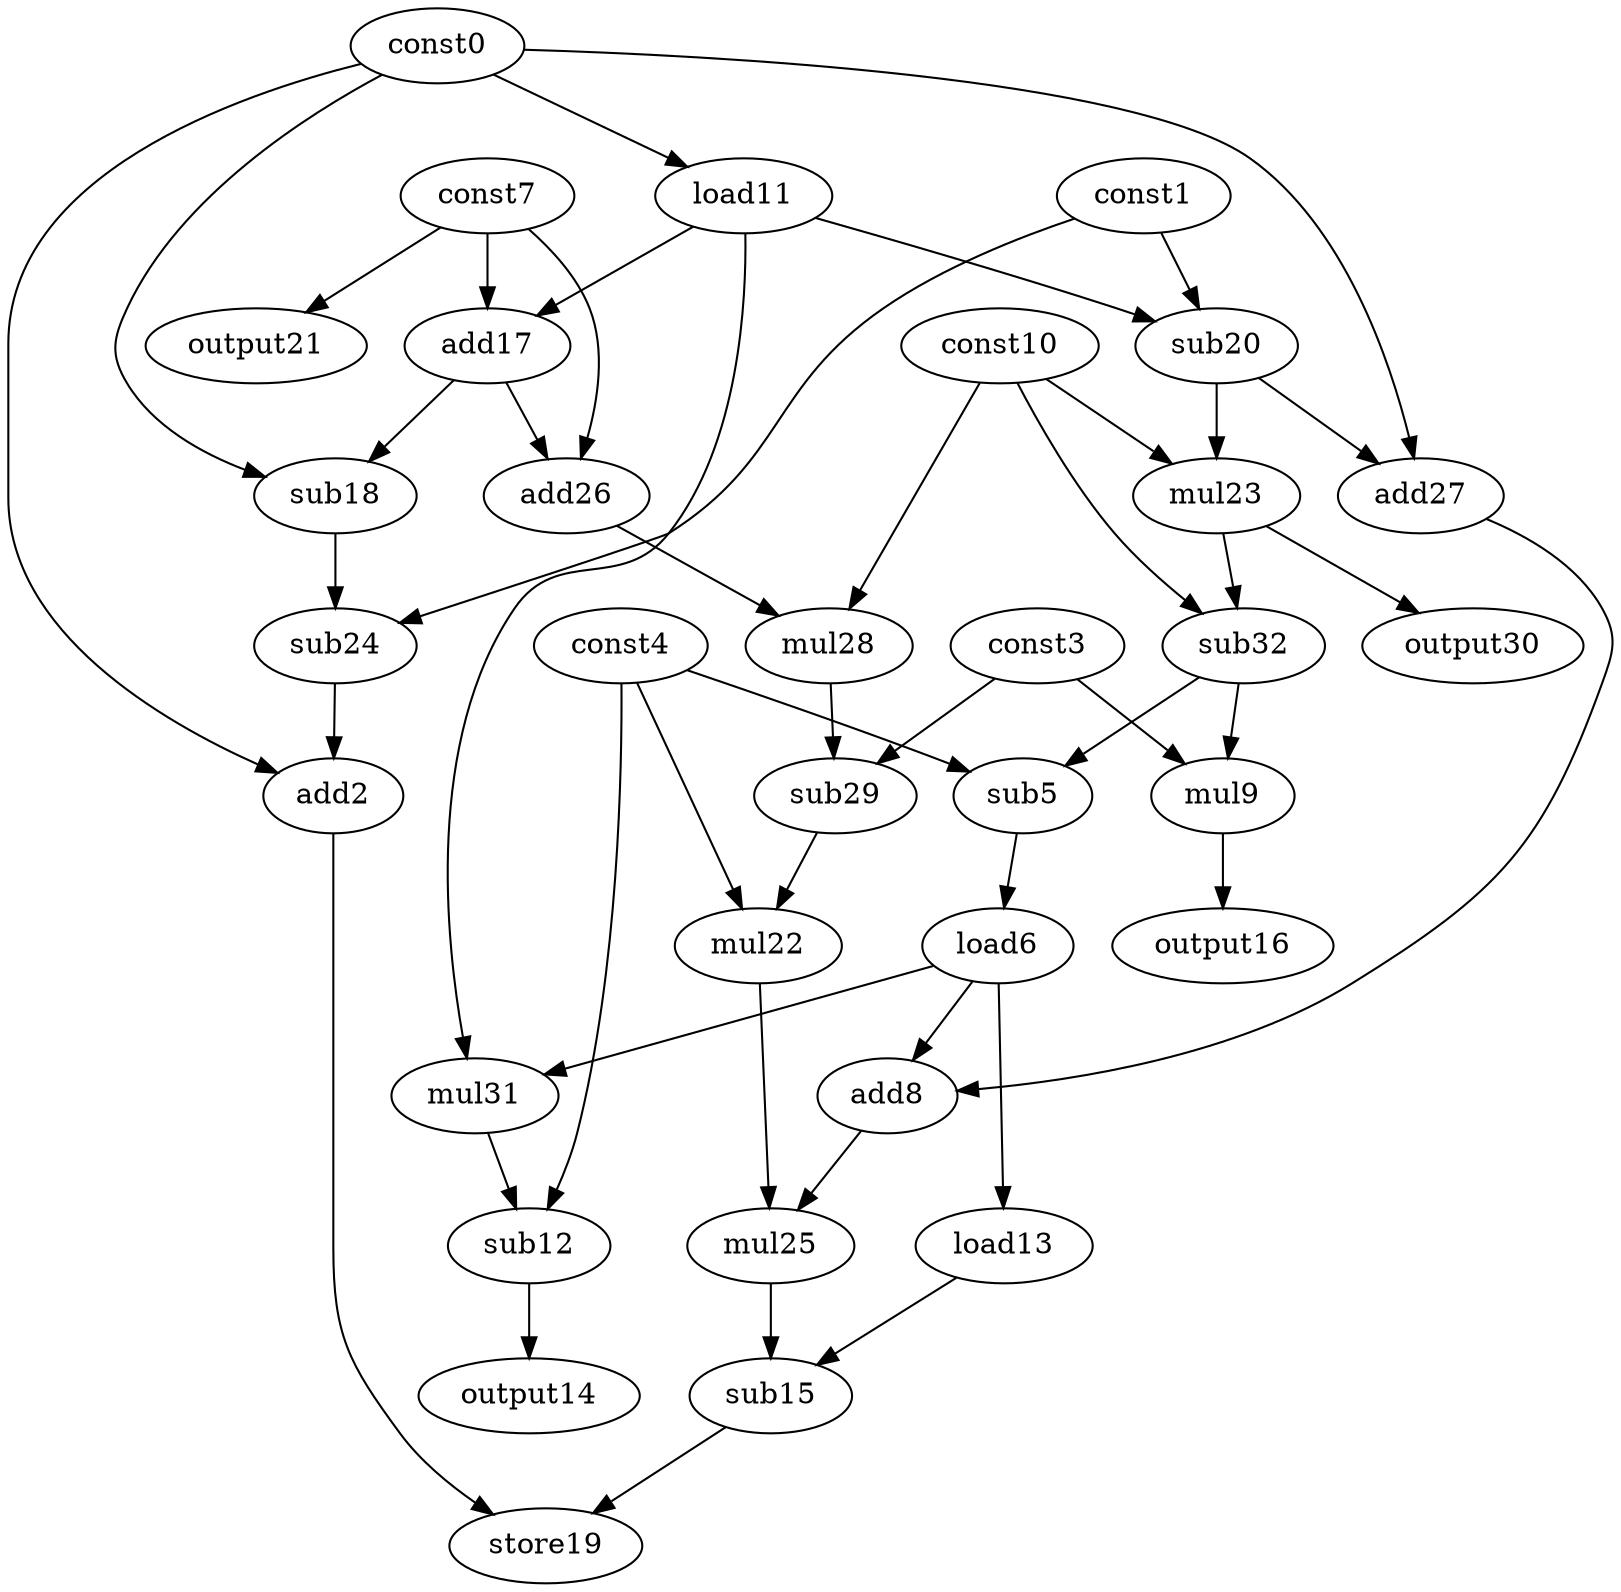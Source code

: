 digraph G { 
const0[opcode=const]; 
const1[opcode=const]; 
add2[opcode=add]; 
const3[opcode=const]; 
const4[opcode=const]; 
sub5[opcode=sub]; 
load6[opcode=load]; 
const7[opcode=const]; 
add8[opcode=add]; 
mul9[opcode=mul]; 
const10[opcode=const]; 
load11[opcode=load]; 
sub12[opcode=sub]; 
load13[opcode=load]; 
output14[opcode=output]; 
sub15[opcode=sub]; 
output16[opcode=output]; 
add17[opcode=add]; 
sub18[opcode=sub]; 
store19[opcode=store]; 
sub20[opcode=sub]; 
output21[opcode=output]; 
mul22[opcode=mul]; 
mul23[opcode=mul]; 
sub24[opcode=sub]; 
mul25[opcode=mul]; 
add26[opcode=add]; 
add27[opcode=add]; 
mul28[opcode=mul]; 
sub29[opcode=sub]; 
output30[opcode=output]; 
mul31[opcode=mul]; 
sub32[opcode=sub]; 
const0->load11[operand=0];
const7->output21[operand=0];
load11->add17[operand=0];
const7->add17[operand=1];
const1->sub20[operand=0];
load11->sub20[operand=1];
const0->sub18[operand=0];
add17->sub18[operand=1];
const10->mul23[operand=0];
sub20->mul23[operand=1];
add17->add26[operand=0];
const7->add26[operand=1];
const0->add27[operand=0];
sub20->add27[operand=1];
const1->sub24[operand=0];
sub18->sub24[operand=1];
add26->mul28[operand=0];
const10->mul28[operand=1];
mul23->output30[operand=0];
const10->sub32[operand=0];
mul23->sub32[operand=1];
const0->add2[operand=0];
sub24->add2[operand=1];
sub32->sub5[operand=0];
const4->sub5[operand=1];
sub32->mul9[operand=0];
const3->mul9[operand=1];
const3->sub29[operand=0];
mul28->sub29[operand=1];
sub5->load6[operand=0];
mul9->output16[operand=0];
const4->mul22[operand=0];
sub29->mul22[operand=1];
add27->add8[operand=0];
load6->add8[operand=1];
load6->load13[operand=0];
load11->mul31[operand=0];
load6->mul31[operand=1];
const4->sub12[operand=0];
mul31->sub12[operand=1];
add8->mul25[operand=0];
mul22->mul25[operand=1];
sub12->output14[operand=0];
mul25->sub15[operand=0];
load13->sub15[operand=1];
add2->store19[operand=0];
sub15->store19[operand=1];
}
